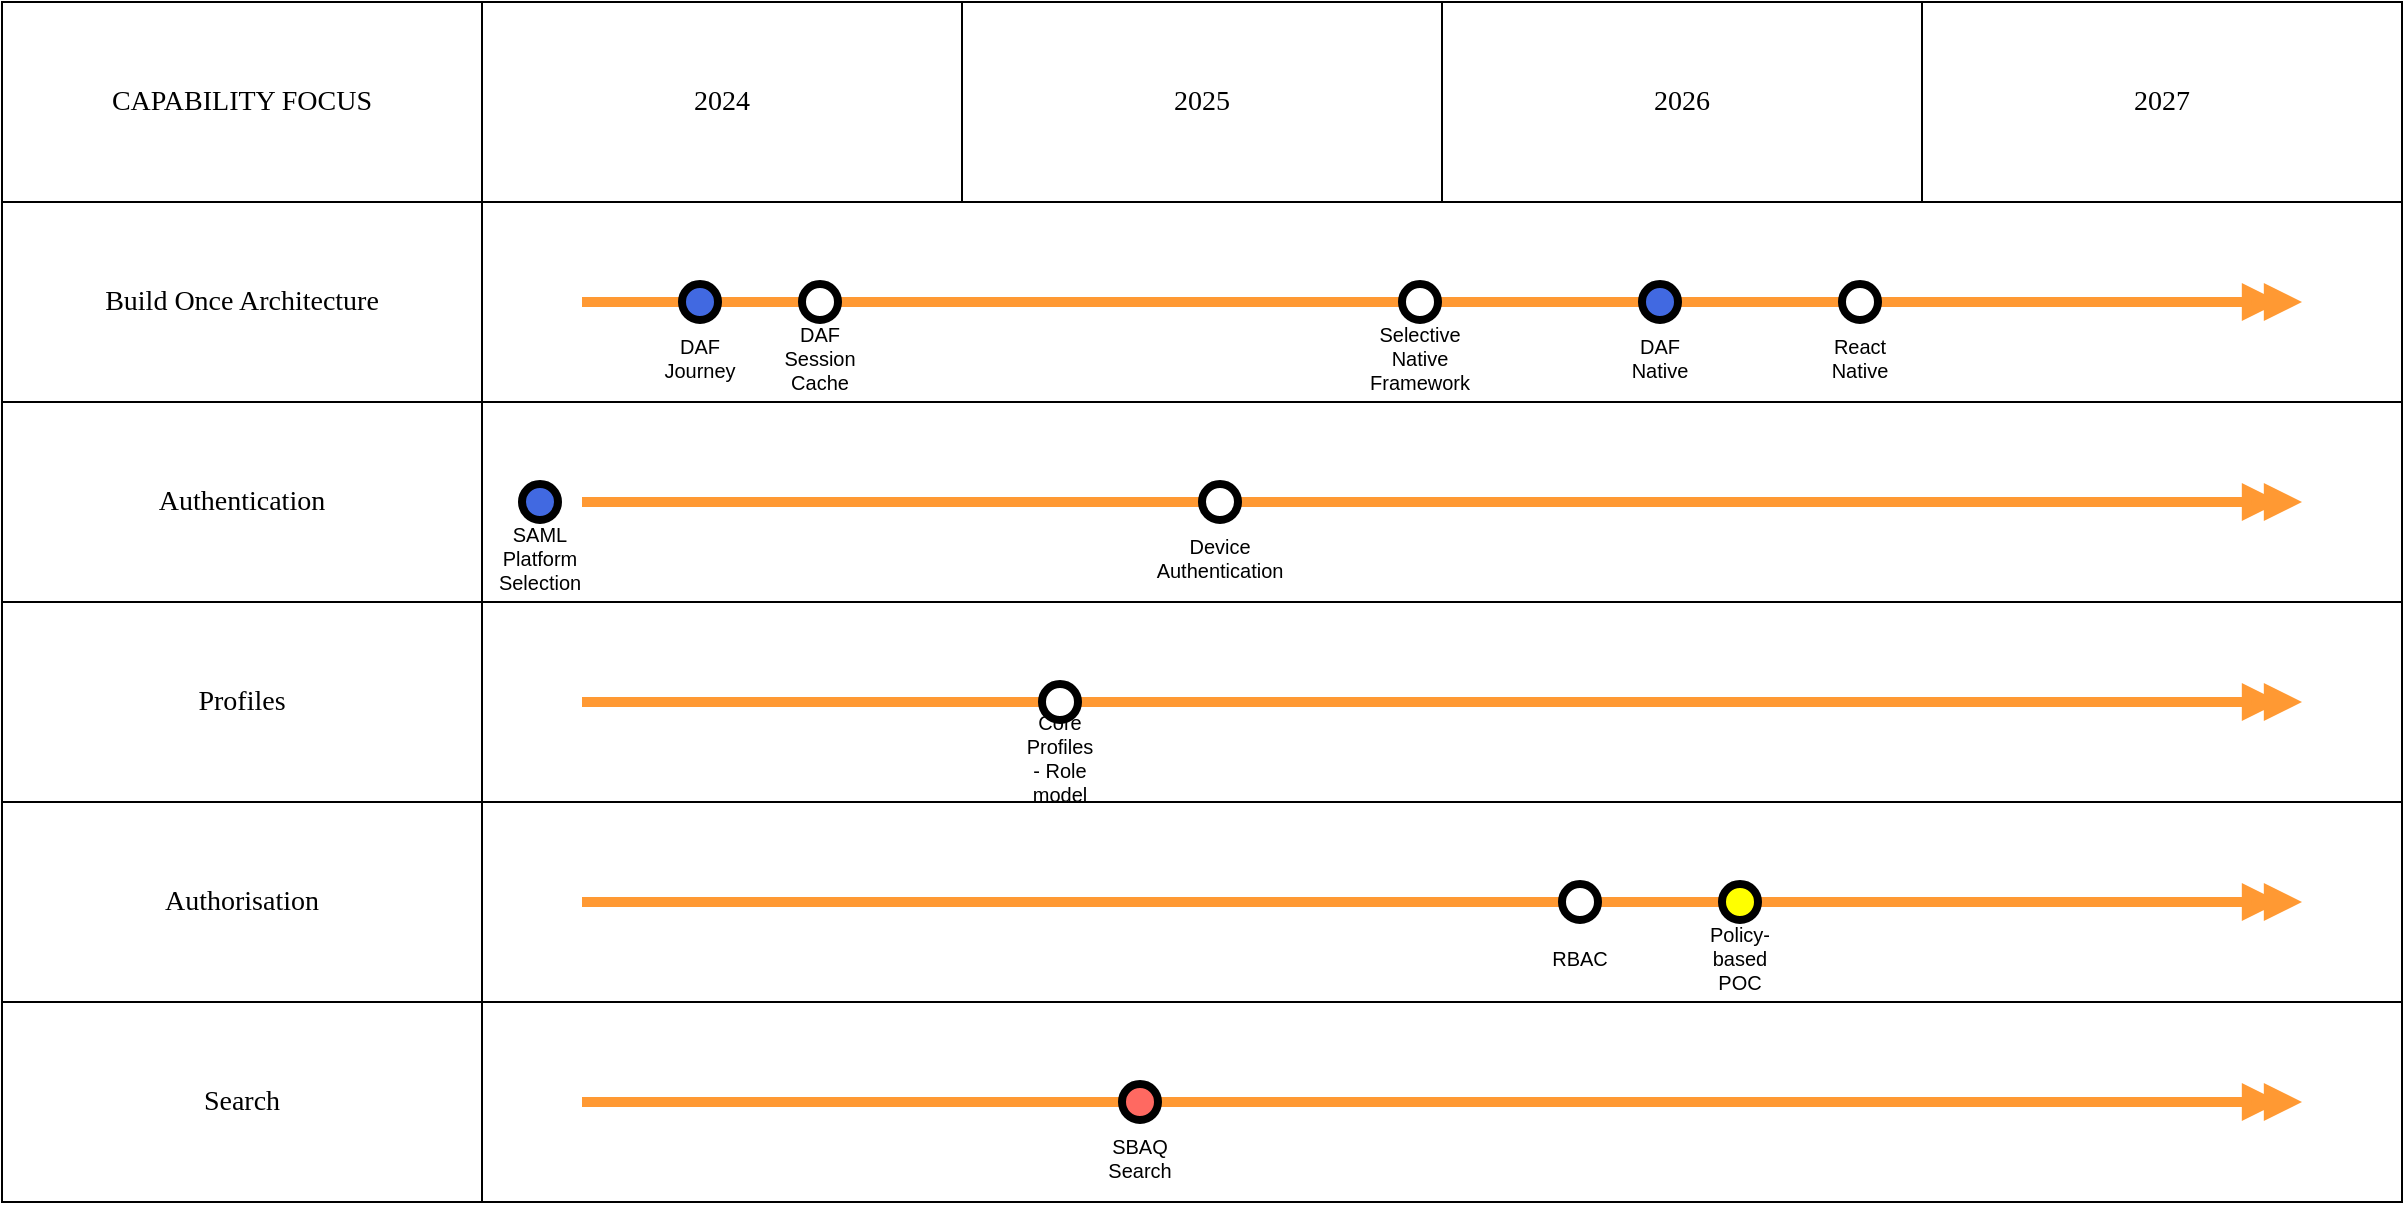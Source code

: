 <mxfile version="14.5.1" type="device"><diagram id="nMbIOyWw1tff--0FTw4Q" name="Page-1"><mxGraphModel dx="981" dy="650" grid="1" gridSize="10" guides="1" tooltips="1" connect="1" arrows="1" fold="1" page="1" pageScale="1" pageWidth="816" pageHeight="1056" math="0" shadow="0"><root><mxCell id="0"/><mxCell id="1" style="locked=1" parent="0" visible="1" value="Background"/><mxCell id="y5-Gd5rd4Qyju6i_BdhBpn" value="Default" style="locked=0" parent="0"/><mxCell id="k4_u1FP_F0oiqKQIedoqDG" value="CAPABILITY FOCUS" style="text;html=1;strokeColor=none;fillColor=none;align=center;fontFamily=Verdana;verticalAlign=middle;whiteSpace=wrap;rounded=0;fontSize=14;strokeColor=#000000;" parent="y5-Gd5rd4Qyju6i_BdhBpn" vertex="1"><mxGeometry x="0" y="0" width="240" height="100" as="geometry"/></mxCell><mxCell id="q5xuTMtcL1Yq04m_lqhkUl" value="2024" style="text;html=1;strokeColor=none;fillColor=none;align=center;fontFamily=Verdana;verticalAlign=middle;whiteSpace=wrap;rounded=0;fontSize=14;strokeColor=#000000;" parent="y5-Gd5rd4Qyju6i_BdhBpn" vertex="1"><mxGeometry x="240" y="0" width="240" height="100" as="geometry"/></mxCell><mxCell id="VMzZITn3JfEJi7zY-ZhGGg" value="2025" style="text;html=1;strokeColor=none;fillColor=none;align=center;fontFamily=Verdana;verticalAlign=middle;whiteSpace=wrap;rounded=0;fontSize=14;strokeColor=#000000;" parent="y5-Gd5rd4Qyju6i_BdhBpn" vertex="1"><mxGeometry x="480" y="0" width="240" height="100" as="geometry"/></mxCell><mxCell id="GTSiizp9G0hAcXzn-Kk_qQ" value="2026" style="text;html=1;strokeColor=none;fillColor=none;align=center;fontFamily=Verdana;verticalAlign=middle;whiteSpace=wrap;rounded=0;fontSize=14;strokeColor=#000000;" parent="y5-Gd5rd4Qyju6i_BdhBpn" vertex="1"><mxGeometry x="720" y="0" width="240" height="100" as="geometry"/></mxCell><mxCell id="n1oSqXpXe4w_a3KCOWVoYu" value="2027" style="text;html=1;strokeColor=none;fillColor=none;align=center;fontFamily=Verdana;verticalAlign=middle;whiteSpace=wrap;rounded=0;fontSize=14;strokeColor=#000000;" parent="y5-Gd5rd4Qyju6i_BdhBpn" vertex="1"><mxGeometry x="960" y="0" width="240" height="100" as="geometry"/></mxCell><mxCell id="3VIj5ooHcWmKOX9KBhA-dN" value="" style="text;html=1;strokeColor=none;fillColor=none;align=center;fontFamily=Verdana;verticalAlign=middle;whiteSpace=wrap;rounded=0;fontSize=14;strokeColor=#000000;" parent="y5-Gd5rd4Qyju6i_BdhBpn" vertex="1"><mxGeometry x="240" y="100" width="960" height="100" as="geometry"/></mxCell><mxCell id="xpn8K0cy7F3dahPE_JRgax" value="Build Once Architecture" style="text;html=1;strokeColor=none;fillColor=none;align=center;fontFamily=Verdana;verticalAlign=middle;whiteSpace=wrap;rounded=0;fontSize=14;strokeColor=#000000;" parent="y5-Gd5rd4Qyju6i_BdhBpn" vertex="1"><mxGeometry x="0" y="100" width="240" height="100" as="geometry"/></mxCell><mxCell id="7r83BuR7T6tYQ4BXR3W9IE" style="strokeColor=#FF9933;strokeWidth=5;endArrow=doubleBlock;" parent="y5-Gd5rd4Qyju6i_BdhBpn" edge="1"><mxGeometry width="2" height="2" relative="1" as="geometry"><mxPoint x="290" y="150" as="sourcePoint"/><mxPoint x="1150" y="150" as="targetPoint"/></mxGeometry></mxCell><mxCell id="KQBuXTI5K1CjmHS4YkLd0r" value="DAF Journey" style="ellipse;whiteSpace=wrap;html=1;aspect=fixed;strokeWidth=4;spacingTop=55;fontSize=10;fontFamily=Helvetica;fillColor=#4169E1;" vertex="1" parent="y5-Gd5rd4Qyju6i_BdhBpn"><mxGeometry x="340.0" y="141" width="18" height="18" as="geometry"/></mxCell><mxCell id="wMzh06vvzwBk36hZfoq9ir" value="DAF Session Cache" style="ellipse;whiteSpace=wrap;html=1;aspect=fixed;strokeWidth=4;spacingTop=55;fontSize=10;fontFamily=Helvetica;fillColor=#FFFFFF;" vertex="1" parent="y5-Gd5rd4Qyju6i_BdhBpn"><mxGeometry x="400.0" y="141" width="18" height="18" as="geometry"/></mxCell><mxCell id="6kqYocug1JQMaYQRNk0ndV" value="Selective Native Framework" style="ellipse;whiteSpace=wrap;html=1;aspect=fixed;strokeWidth=4;spacingTop=55;fontSize=10;fontFamily=Helvetica;fillColor=#FFFFFF;" vertex="1" parent="y5-Gd5rd4Qyju6i_BdhBpn"><mxGeometry x="700.0" y="141" width="18" height="18" as="geometry"/></mxCell><mxCell id="6tHHsMsl05ZprO14ldkomL" value="DAF Native" style="ellipse;whiteSpace=wrap;html=1;aspect=fixed;strokeWidth=4;spacingTop=55;fontSize=10;fontFamily=Helvetica;fillColor=#4169E1;" vertex="1" parent="y5-Gd5rd4Qyju6i_BdhBpn"><mxGeometry x="820.0" y="141" width="18" height="18" as="geometry"/></mxCell><mxCell id="BUzuKQzeAybFyuOOSJ2IF4" value="React Native" style="ellipse;whiteSpace=wrap;html=1;aspect=fixed;strokeWidth=4;spacingTop=55;fontSize=10;fontFamily=Helvetica;fillColor=#FFFFFF;" vertex="1" parent="y5-Gd5rd4Qyju6i_BdhBpn"><mxGeometry x="920.0" y="141" width="18" height="18" as="geometry"/></mxCell><mxCell id="lOiWb0DXWmPPsoIjQ9X9WO" value="" style="text;html=1;strokeColor=none;fillColor=none;align=center;fontFamily=Verdana;verticalAlign=middle;whiteSpace=wrap;rounded=0;fontSize=14;strokeColor=#000000;" parent="y5-Gd5rd4Qyju6i_BdhBpn" vertex="1"><mxGeometry x="240" y="200" width="960" height="100" as="geometry"/></mxCell><mxCell id="v6wBk4Ew4LL75PNa5jUOjh" value="Authentication" style="text;html=1;strokeColor=none;fillColor=none;align=center;fontFamily=Verdana;verticalAlign=middle;whiteSpace=wrap;rounded=0;fontSize=14;strokeColor=#000000;" parent="y5-Gd5rd4Qyju6i_BdhBpn" vertex="1"><mxGeometry x="0" y="200" width="240" height="100" as="geometry"/></mxCell><mxCell id="6rKjIqcUu78gf_uNDimcoz" style="strokeColor=#FF9933;strokeWidth=5;endArrow=doubleBlock;" parent="y5-Gd5rd4Qyju6i_BdhBpn" edge="1"><mxGeometry width="2" height="2" relative="1" as="geometry"><mxPoint x="290" y="250" as="sourcePoint"/><mxPoint x="1150" y="250" as="targetPoint"/></mxGeometry></mxCell><mxCell id="f-bC8zPNXMdRx6xDLhcQv_" value="SAML Platform Selection" style="ellipse;whiteSpace=wrap;html=1;aspect=fixed;strokeWidth=4;spacingTop=55;fontSize=10;fontFamily=Helvetica;fillColor=#4169E1;" vertex="1" parent="y5-Gd5rd4Qyju6i_BdhBpn"><mxGeometry x="260.0" y="241" width="18" height="18" as="geometry"/></mxCell><mxCell id="6xbdofm-LDOBXQRsi6Lwkp" value="Device Authentication" style="ellipse;whiteSpace=wrap;html=1;aspect=fixed;strokeWidth=4;spacingTop=55;fontSize=10;fontFamily=Helvetica;fillColor=#FFFFFF;" vertex="1" parent="y5-Gd5rd4Qyju6i_BdhBpn"><mxGeometry x="600.0" y="241" width="18" height="18" as="geometry"/></mxCell><mxCell id="qvBo-aUtEm_nQN7vYXMRA2" value="" style="text;html=1;strokeColor=none;fillColor=none;align=center;fontFamily=Verdana;verticalAlign=middle;whiteSpace=wrap;rounded=0;fontSize=14;strokeColor=#000000;" parent="y5-Gd5rd4Qyju6i_BdhBpn" vertex="1"><mxGeometry x="240" y="300" width="960" height="100" as="geometry"/></mxCell><mxCell id="3PYlX3cK_QoKLqVQFuy66I" value="Profiles" style="text;html=1;strokeColor=none;fillColor=none;align=center;fontFamily=Verdana;verticalAlign=middle;whiteSpace=wrap;rounded=0;fontSize=14;strokeColor=#000000;" parent="y5-Gd5rd4Qyju6i_BdhBpn" vertex="1"><mxGeometry x="0" y="300" width="240" height="100" as="geometry"/></mxCell><mxCell id="AR7JWxR0Zgtna0vLHaPgHl" style="strokeColor=#FF9933;strokeWidth=5;endArrow=doubleBlock;" parent="y5-Gd5rd4Qyju6i_BdhBpn" edge="1"><mxGeometry width="2" height="2" relative="1" as="geometry"><mxPoint x="290" y="350" as="sourcePoint"/><mxPoint x="1150" y="350" as="targetPoint"/></mxGeometry></mxCell><mxCell id="igzSRiBdQQfGZA98vtcEqY" value="Core Profiles - Role model" style="ellipse;whiteSpace=wrap;html=1;aspect=fixed;strokeWidth=4;spacingTop=55;fontSize=10;fontFamily=Helvetica;fillColor=#FFFFFF;" vertex="1" parent="y5-Gd5rd4Qyju6i_BdhBpn"><mxGeometry x="520.0" y="341" width="18" height="18" as="geometry"/></mxCell><mxCell id="iKR5YVqMJqPF4Fv0H9D_xL" value="" style="text;html=1;strokeColor=none;fillColor=none;align=center;fontFamily=Verdana;verticalAlign=middle;whiteSpace=wrap;rounded=0;fontSize=14;strokeColor=#000000;" parent="y5-Gd5rd4Qyju6i_BdhBpn" vertex="1"><mxGeometry x="240" y="400" width="960" height="100" as="geometry"/></mxCell><mxCell id="8cB_eudFlsvVYGtmpfgemA" value="Authorisation" style="text;html=1;strokeColor=none;fillColor=none;align=center;fontFamily=Verdana;verticalAlign=middle;whiteSpace=wrap;rounded=0;fontSize=14;strokeColor=#000000;" parent="y5-Gd5rd4Qyju6i_BdhBpn" vertex="1"><mxGeometry x="0" y="400" width="240" height="100" as="geometry"/></mxCell><mxCell id="WSCYasRHn7A-OuLMFX9Igk" style="strokeColor=#FF9933;strokeWidth=5;endArrow=doubleBlock;" parent="y5-Gd5rd4Qyju6i_BdhBpn" edge="1"><mxGeometry width="2" height="2" relative="1" as="geometry"><mxPoint x="290" y="450" as="sourcePoint"/><mxPoint x="1150" y="450" as="targetPoint"/></mxGeometry></mxCell><mxCell id="KTjQya-ySF9FQ8nJI6_gFu" value="RBAC" style="ellipse;whiteSpace=wrap;html=1;aspect=fixed;strokeWidth=4;spacingTop=55;fontSize=10;fontFamily=Helvetica;fillColor=#FFFFFF;" vertex="1" parent="y5-Gd5rd4Qyju6i_BdhBpn"><mxGeometry x="780.0" y="441" width="18" height="18" as="geometry"/></mxCell><mxCell id="GNDtLEeoi5tVM8QzTaYwZu" value="Policy-based POC" style="ellipse;whiteSpace=wrap;html=1;aspect=fixed;strokeWidth=4;spacingTop=55;fontSize=10;fontFamily=Helvetica;fillColor=#FFFF00;" vertex="1" parent="y5-Gd5rd4Qyju6i_BdhBpn"><mxGeometry x="860.0" y="441" width="18" height="18" as="geometry"/></mxCell><mxCell id="xMToTZP2uFibvputD3qRac" value="" style="text;html=1;strokeColor=none;fillColor=none;align=center;fontFamily=Verdana;verticalAlign=middle;whiteSpace=wrap;rounded=0;fontSize=14;strokeColor=#000000;" parent="y5-Gd5rd4Qyju6i_BdhBpn" vertex="1"><mxGeometry x="240" y="500" width="960" height="100" as="geometry"/></mxCell><mxCell id="ZMlnM_b_B7mRpf42s6FegL" value="Search" style="text;html=1;strokeColor=none;fillColor=none;align=center;fontFamily=Verdana;verticalAlign=middle;whiteSpace=wrap;rounded=0;fontSize=14;strokeColor=#000000;" parent="y5-Gd5rd4Qyju6i_BdhBpn" vertex="1"><mxGeometry x="0" y="500" width="240" height="100" as="geometry"/></mxCell><mxCell id="751aRPpSdkexcuixbGH_p8" style="strokeColor=#FF9933;strokeWidth=5;endArrow=doubleBlock;" parent="y5-Gd5rd4Qyju6i_BdhBpn" edge="1"><mxGeometry width="2" height="2" relative="1" as="geometry"><mxPoint x="290" y="550" as="sourcePoint"/><mxPoint x="1150" y="550" as="targetPoint"/></mxGeometry></mxCell><mxCell id="wzzDiDAKR7yie4KVLtuZyg" value="SBAQ Search" style="ellipse;whiteSpace=wrap;html=1;aspect=fixed;strokeWidth=4;spacingTop=55;fontSize=10;fontFamily=Helvetica;fillColor=#FF6961;" vertex="1" parent="y5-Gd5rd4Qyju6i_BdhBpn"><mxGeometry x="560.0" y="541" width="18" height="18" as="geometry"/></mxCell></root></mxGraphModel></diagram></mxfile>